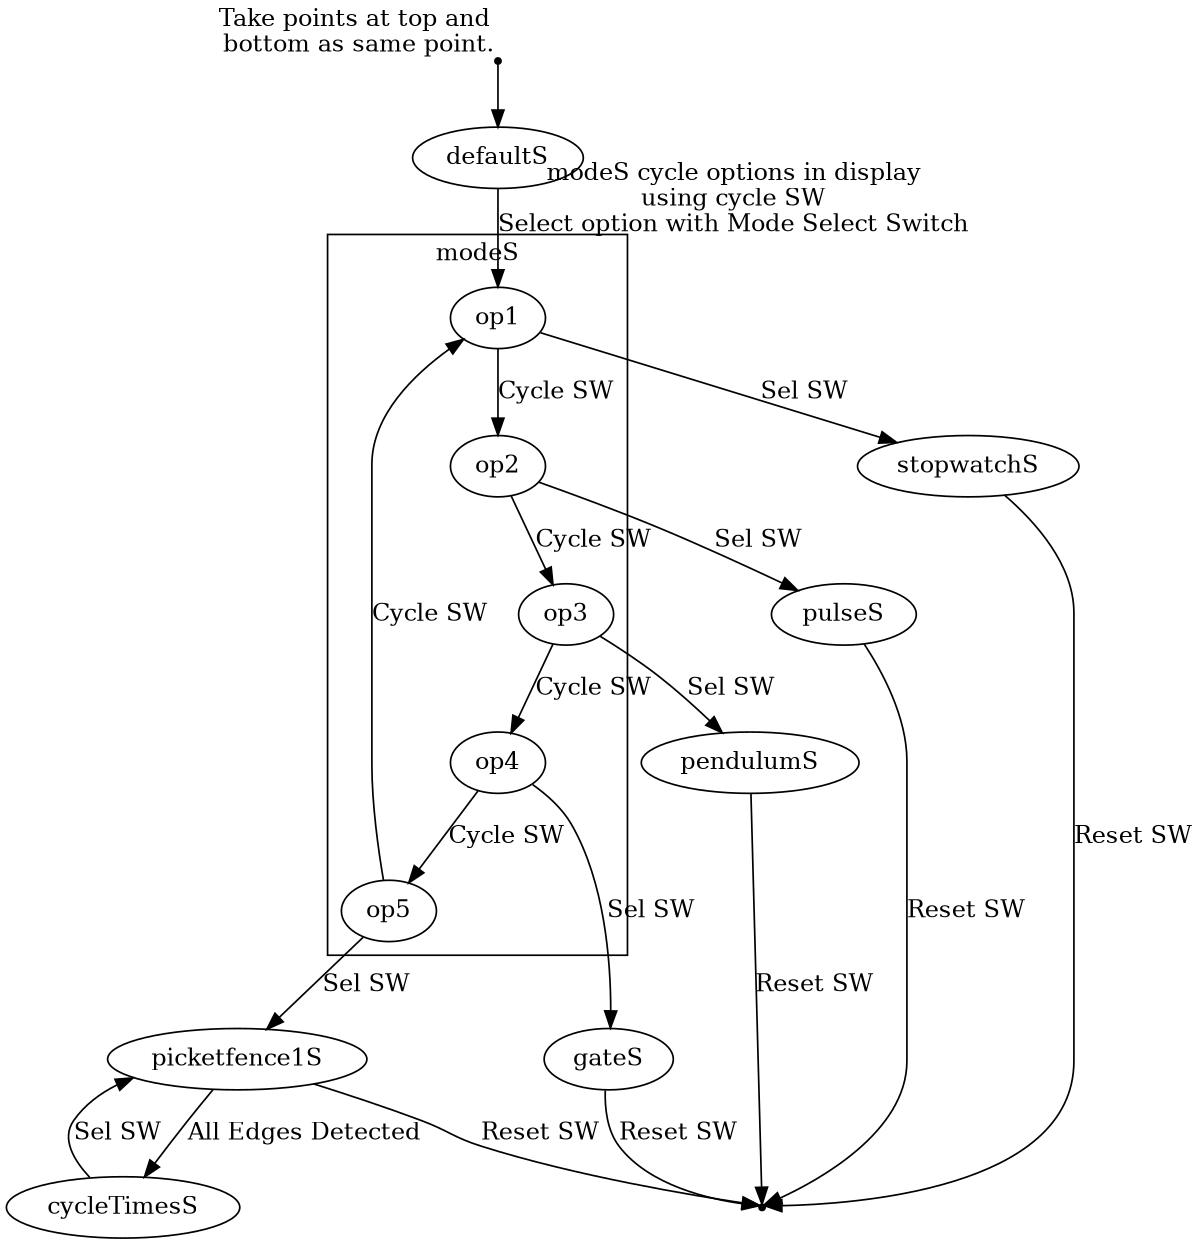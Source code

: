 digraph finite_state_machine {
        //rankdir=LR;
        size="8,10"
        //graph [ranksep="0.525", nodesep="0.5"];
        start [shape=point, xlabel=<Take points at top and<br /> bottom as same point.>];
	    end [shape=point];
        //node [shape = circle];
        start -> defaultS
        defaultS -> op1 [ xlabel = <modeS cycle options in display<br />using cycle SW<br />Select option with Mode Select Switch> ]
        
        op1 -> stopwatchS [ label = "Sel SW"]
        stopwatchS -> end [ label = "Reset SW" ]
        op2 -> pulseS [ label = "Sel SW" ]
        pulseS -> end [ label = "Reset SW" ]
        op3 -> pendulumS [ label = "Sel SW" ]
        pendulumS -> end [ label = "Reset SW" ]
        op4 -> gateS [ label = "Sel SW" ]
        gateS -> end [ label = "Reset SW" ]
        op5 -> picketfence1S [ label = "Sel SW" ]
        picketfence1S -> end [ label = "Reset SW" ]
        picketfence1S -> cycleTimesS [ label = "All Edges Detected" ]
        cycleTimesS -> picketfence1S [ label = "Sel SW" ]
        subgraph cluster_mode {
                 rankdir=TB;
                 node [shape = circle];
                 op1 -> op2  [ label = "Cycle SW" ];
                 op2 -> op3  [ label = "Cycle SW" ];
                 op3 -> op4  [ label = "Cycle SW" ];
                 op4 -> op5  [ label = "Cycle SW" ];
                 op5 -> op1  [ label = "Cycle SW" ];
                 label = "modeS";
                 
        } 
        
}

/*
dot -Tpng pickmode.gv -o pickmode.png
*/
